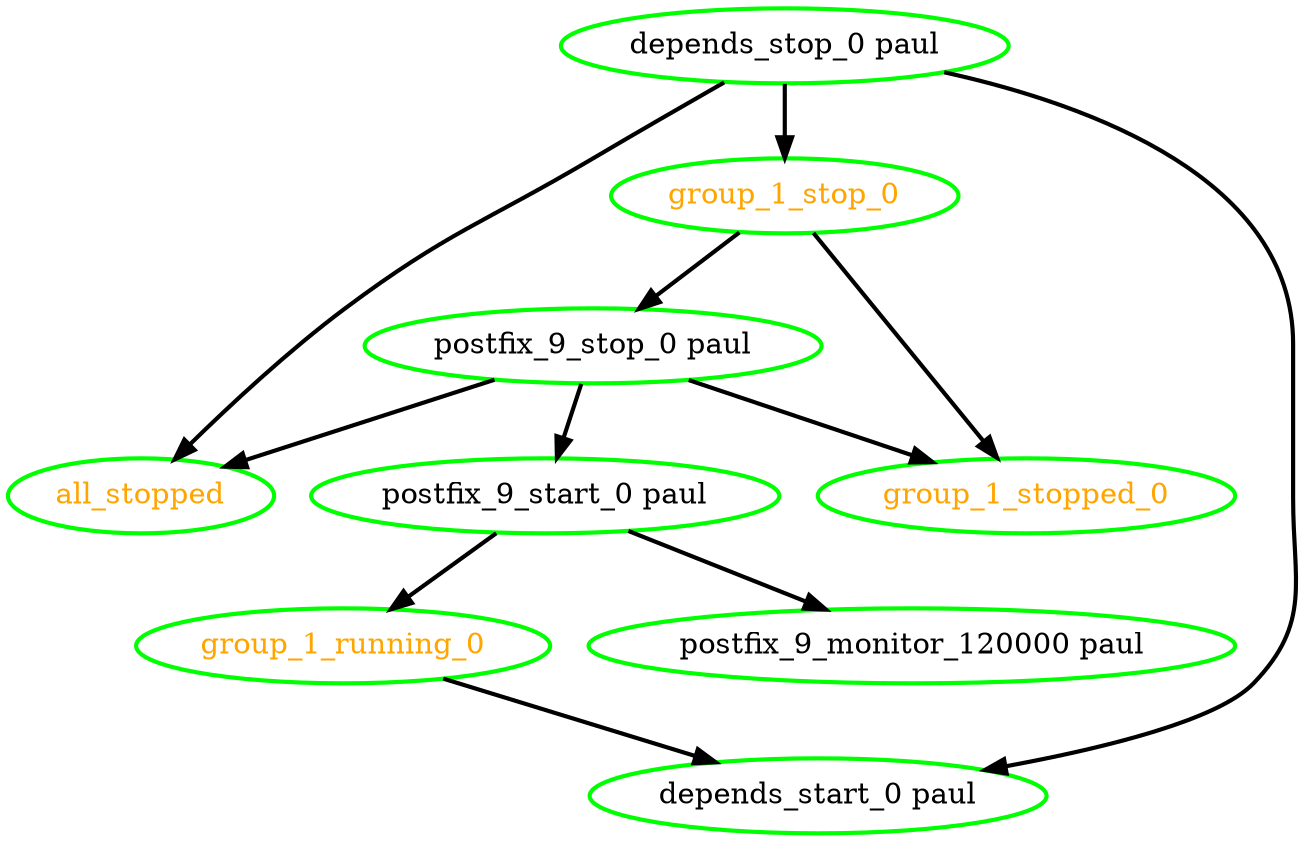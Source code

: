 digraph "g" {
"all_stopped" [ style=bold color="green" fontcolor="orange"  ]
"depends_start_0 paul" [ style=bold color="green" fontcolor="black"  ]
"depends_stop_0 paul" -> "all_stopped" [ style = bold]
"depends_stop_0 paul" -> "depends_start_0 paul" [ style = bold]
"depends_stop_0 paul" -> "group_1_stop_0" [ style = bold]
"depends_stop_0 paul" [ style=bold color="green" fontcolor="black"  ]
"group_1_running_0" -> "depends_start_0 paul" [ style = bold]
"group_1_running_0" [ style=bold color="green" fontcolor="orange"  ]
"group_1_stop_0" -> "group_1_stopped_0" [ style = bold]
"group_1_stop_0" -> "postfix_9_stop_0 paul" [ style = bold]
"group_1_stop_0" [ style=bold color="green" fontcolor="orange"  ]
"group_1_stopped_0" [ style=bold color="green" fontcolor="orange"  ]
"postfix_9_monitor_120000 paul" [ style=bold color="green" fontcolor="black"  ]
"postfix_9_start_0 paul" -> "group_1_running_0" [ style = bold]
"postfix_9_start_0 paul" -> "postfix_9_monitor_120000 paul" [ style = bold]
"postfix_9_start_0 paul" [ style=bold color="green" fontcolor="black"  ]
"postfix_9_stop_0 paul" -> "all_stopped" [ style = bold]
"postfix_9_stop_0 paul" -> "group_1_stopped_0" [ style = bold]
"postfix_9_stop_0 paul" -> "postfix_9_start_0 paul" [ style = bold]
"postfix_9_stop_0 paul" [ style=bold color="green" fontcolor="black"  ]
}
